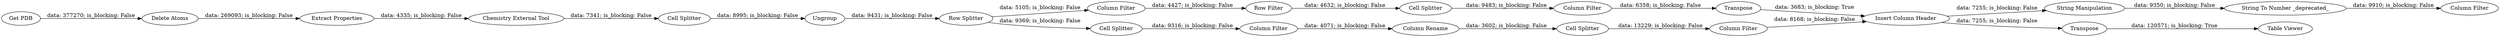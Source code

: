digraph {
	"-5021171379571932873_15153" [label="Column Rename"]
	"-5021171379571932873_9766" [label="Delete Atoms"]
	"-5021171379571932873_15183" [label="String To Number _deprecated_"]
	"-5021171379571932873_15197" [label="Cell Splitter"]
	"-5021171379571932873_15190" [label="Chemistry External Tool"]
	"-5021171379571932873_15145" [label="Row Filter"]
	"-5021171379571932873_15182" [label="String Manipulation"]
	"-5021171379571932873_15181" [label="Column Filter"]
	"-5021171379571932873_15143" [label="Column Filter"]
	"-5021171379571932873_15144" [label="Column Filter"]
	"-5021171379571932873_15147" [label="Insert Column Header"]
	"-5021171379571932873_15189" [label="Table Viewer"]
	"-5021171379571932873_15152" [label="Column Filter"]
	"-5021171379571932873_15192" [label="Cell Splitter"]
	"-5021171379571932873_15196" [label="Cell Splitter"]
	"-5021171379571932873_15198" [label="Cell Splitter"]
	"-5021171379571932873_15148" [label=Transpose]
	"-5021171379571932873_15132" [label=Ungroup]
	"-5021171379571932873_15139" [label="Row Splitter"]
	"-5021171379571932873_15146" [label=Transpose]
	"-5021171379571932873_9764" [label="Get PDB"]
	"-5021171379571932873_15193" [label="Extract Properties"]
	"-5021171379571932873_15150" [label="Column Filter"]
	"-5021171379571932873_15197" -> "-5021171379571932873_15150" [label="data: 9483; is_blocking: False"]
	"-5021171379571932873_15146" -> "-5021171379571932873_15147" [label="data: 3683; is_blocking: True"]
	"-5021171379571932873_15198" -> "-5021171379571932873_15152" [label="data: 13229; is_blocking: False"]
	"-5021171379571932873_15143" -> "-5021171379571932873_15145" [label="data: 4427; is_blocking: False"]
	"-5021171379571932873_9764" -> "-5021171379571932873_9766" [label="data: 377270; is_blocking: False"]
	"-5021171379571932873_15183" -> "-5021171379571932873_15181" [label="data: 9910; is_blocking: False"]
	"-5021171379571932873_15139" -> "-5021171379571932873_15196" [label="data: 9369; is_blocking: False"]
	"-5021171379571932873_15147" -> "-5021171379571932873_15148" [label="data: 7255; is_blocking: False"]
	"-5021171379571932873_15147" -> "-5021171379571932873_15182" [label="data: 7255; is_blocking: False"]
	"-5021171379571932873_15192" -> "-5021171379571932873_15132" [label="data: 8995; is_blocking: False"]
	"-5021171379571932873_15193" -> "-5021171379571932873_15190" [label="data: 4335; is_blocking: False"]
	"-5021171379571932873_15190" -> "-5021171379571932873_15192" [label="data: 7341; is_blocking: False"]
	"-5021171379571932873_15150" -> "-5021171379571932873_15146" [label="data: 6358; is_blocking: False"]
	"-5021171379571932873_15182" -> "-5021171379571932873_15183" [label="data: 9350; is_blocking: False"]
	"-5021171379571932873_9766" -> "-5021171379571932873_15193" [label="data: 269093; is_blocking: False"]
	"-5021171379571932873_15196" -> "-5021171379571932873_15144" [label="data: 9316; is_blocking: False"]
	"-5021171379571932873_15152" -> "-5021171379571932873_15147" [label="data: 8168; is_blocking: False"]
	"-5021171379571932873_15148" -> "-5021171379571932873_15189" [label="data: 120571; is_blocking: True"]
	"-5021171379571932873_15153" -> "-5021171379571932873_15198" [label="data: 3602; is_blocking: False"]
	"-5021171379571932873_15139" -> "-5021171379571932873_15143" [label="data: 5105; is_blocking: False"]
	"-5021171379571932873_15145" -> "-5021171379571932873_15197" [label="data: 4632; is_blocking: False"]
	"-5021171379571932873_15144" -> "-5021171379571932873_15153" [label="data: 4071; is_blocking: False"]
	"-5021171379571932873_15132" -> "-5021171379571932873_15139" [label="data: 9431; is_blocking: False"]
	rankdir=LR
}
